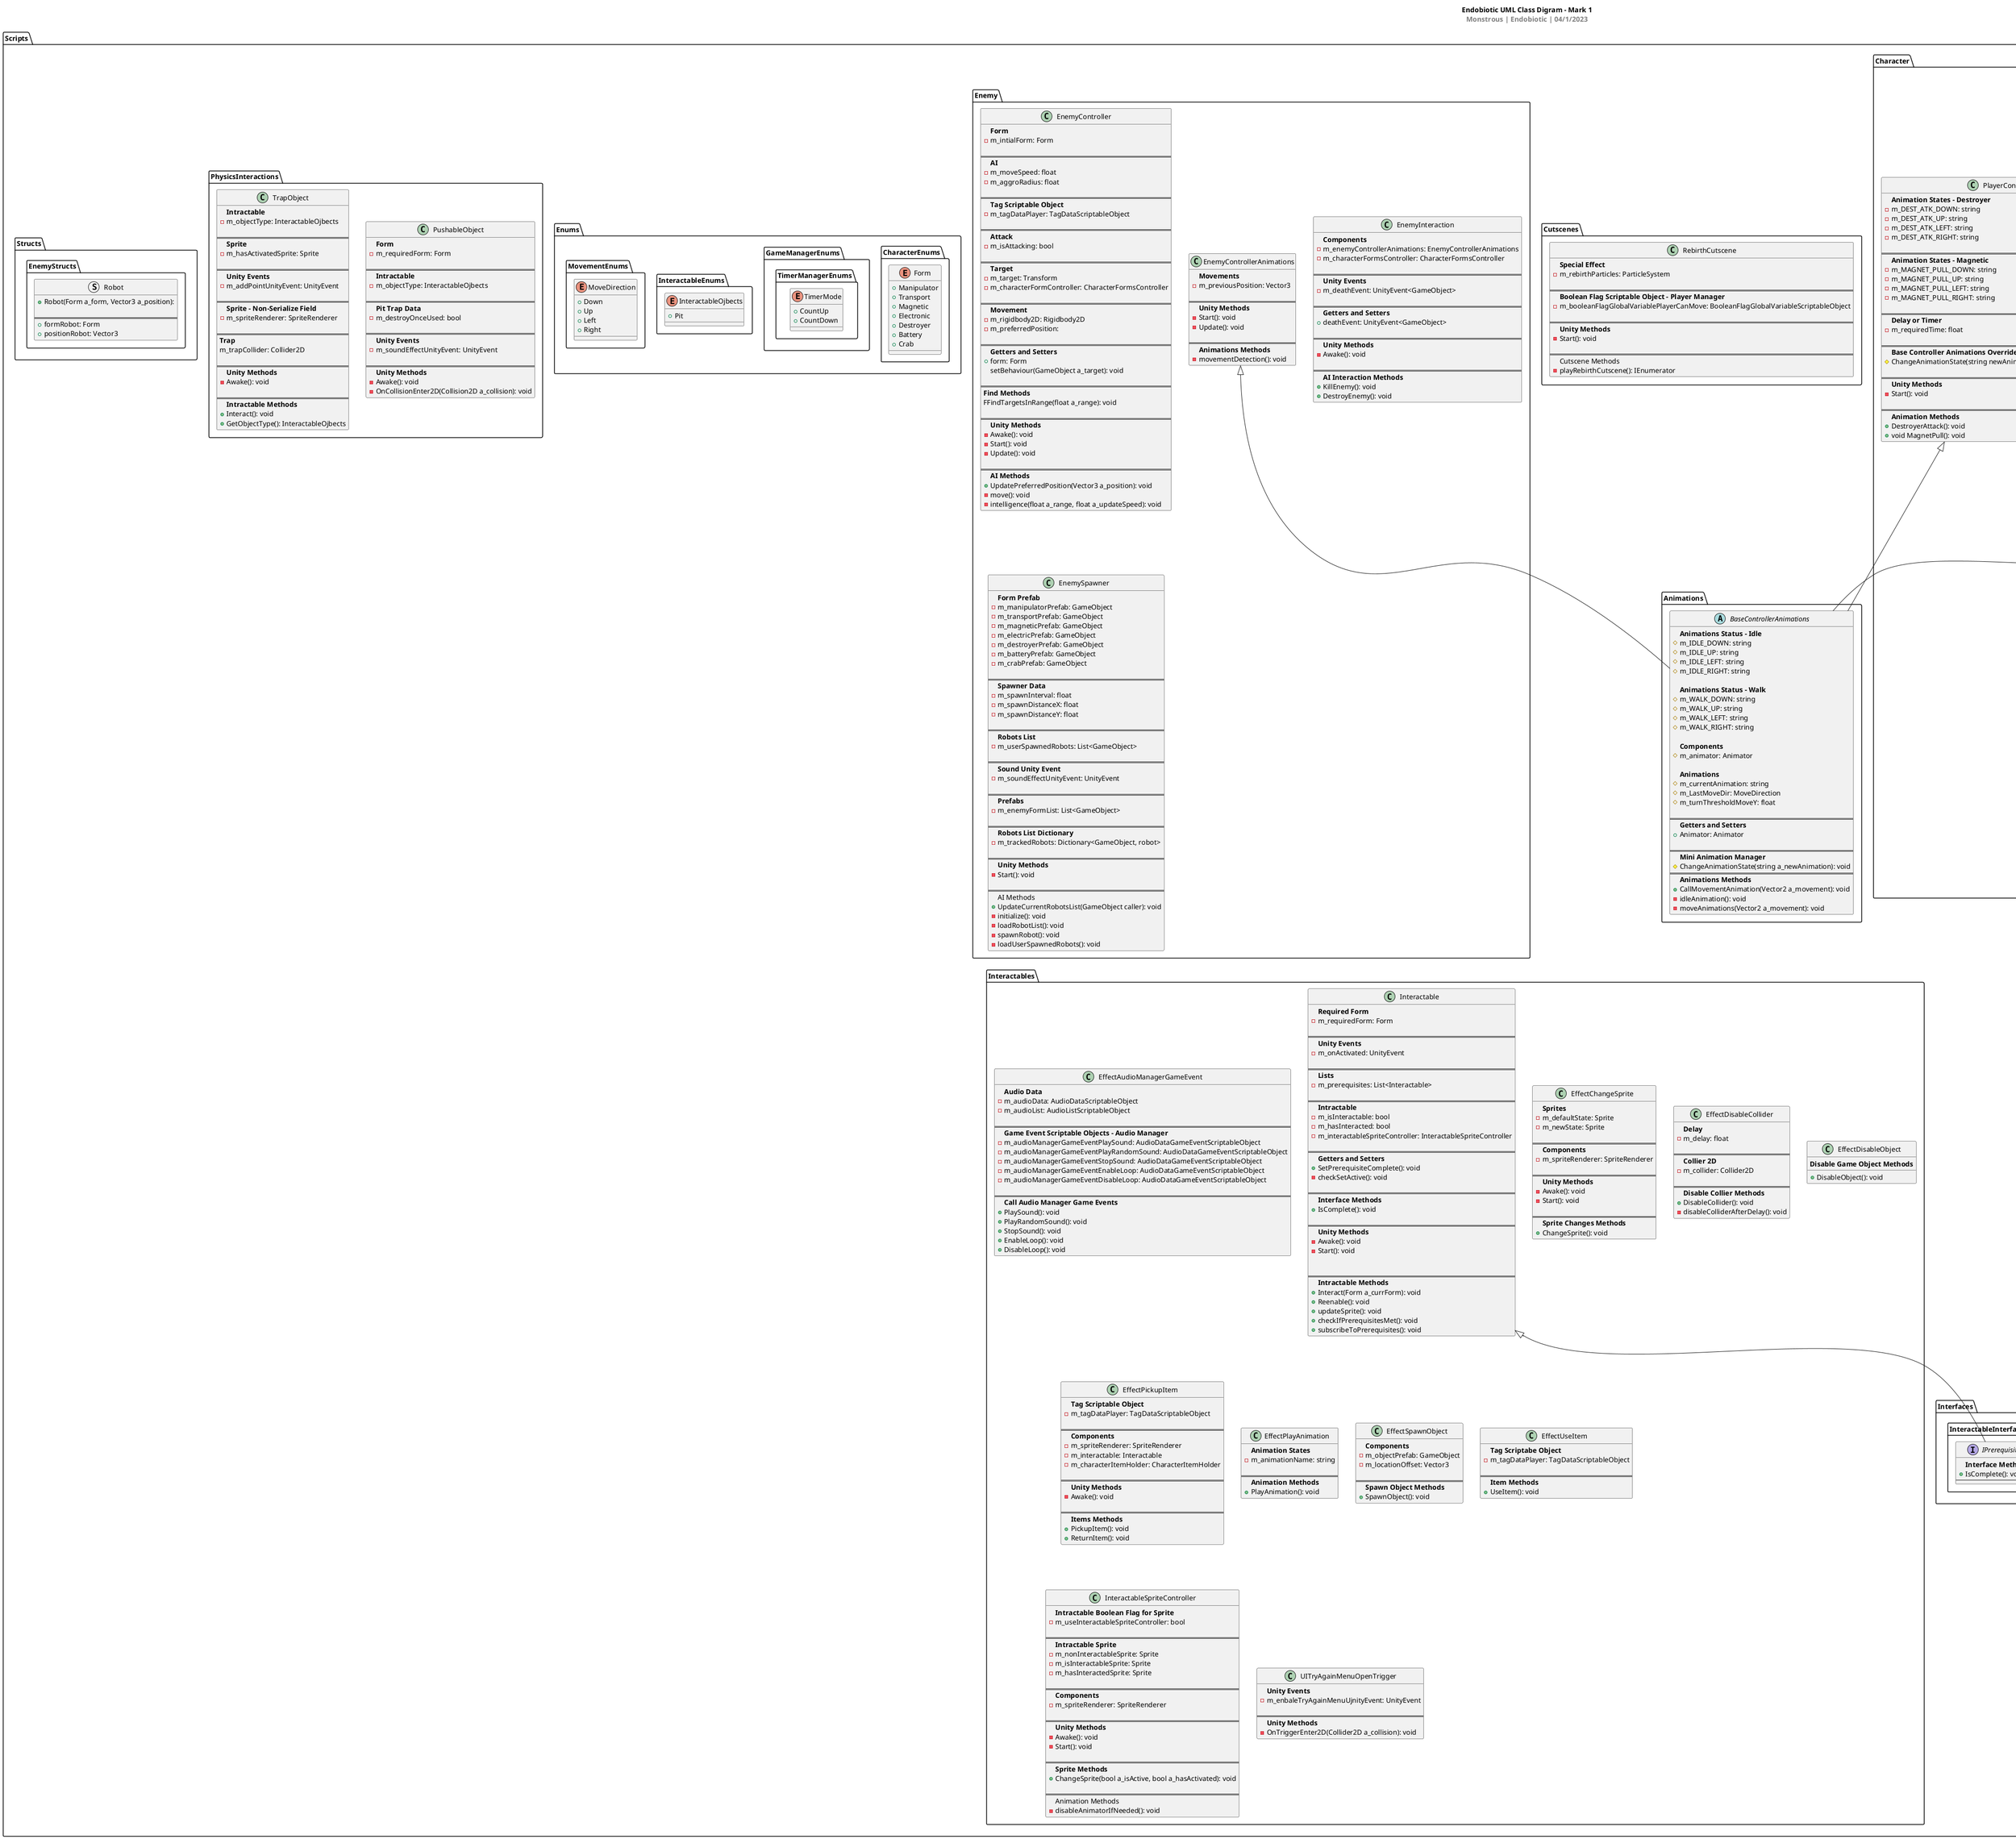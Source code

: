 @startuml Class Diagram Mark 1
title Endobiotic UML Class Digram - Mark 1\n<color:Gray>Monstrous | Endobiotic | 04/1/2023</color>

package Scripts <<Folder>> 
{
    package Animations <<Folder>> 
    {
        abstract Class BaseControllerAnimations 
        {
            <b>Animations Status - Idle
            #m_IDLE_DOWN: string
            #m_IDLE_UP: string
            #m_IDLE_LEFT: string
            #m_IDLE_RIGHT: string
            
            <b>Animations Status - Walk
            #m_WALK_DOWN: string
            #m_WALK_UP: string
            #m_WALK_LEFT: string
            #m_WALK_RIGHT: string
            
            <b>Components
            #m_animator: Animator
           
            <b>Animations
            #m_currentAnimation: string
            #m_LastMoveDir: MoveDirection
            #m_turnThresholdMoveY: float

            ===
            <b>Getters and Setters
            +Animator: Animator 

            ===
            <b>Mini Animation Manager
            #ChangeAnimationState(string a_newAnimation): void
            ===
            <b>Animations Methods
            +CallMovementAnimation(Vector2 a_movement): void
            -idleAnimation(): void
            -moveAnimations(Vector2 a_movement): void
        }
    } 

    package Character <<Folder>> 
    {
        CharacterDeathController <|-- BaseControllerAnimations
        PlayerControllerAnimations <|-- BaseControllerAnimations

        class CharacterDeathController 
        {
            <b>Player Death animation
            -m_DEATH

            ====
            <b>Unity Methods
            +Start: void
            
            ====
            <b>Death Animations
            +Die: void

        }

        class CharacterFormsController 
        {
            <b>Player Forms (Game Objects)
            -m_formObjects: List<GameObject>

            ===
            <b>Components
            +m_controllerAnimations: BaseControllerAnimations

            ===
            Player Current form
            -m_currform: Form

            ===
            <b>Getters annd Setters
            +currForm: Form

            ===
            <b>Unity Methods
            -Awake(): void

            ===
            <b>Character Form Methods
            +ChangeForm(Form a_newForm): void
            -Init: void

        }

        class CharacterInteractionController 
        {
            <b>Prefabs
            -m_deathPrefab: GameObject

            ===
            <b>Special Effects
            -m_riseAgainParticles: ParticleSystem

            ===
            <b>Sounds
            -m_soundEffectUnityEvent: UnityEvent

            ====
            <b>Invulnerable Timer - Serialize Fields
            -m_invulnerableTimeSF: float

            ===
            <b>Tags Scripbale Object
            -m_tagDataEnemy: TagDataScriptableObject
            -m_tagDataInteractable: TagDataScriptableObject

            ===
            <b>Boolean Flag Scriptable Object - Player Manager
            -m_booleanFlagGlobalVariablePlayerCanMove: BooleanFlagGlobalVariableScriptableObject

            ===
            <b>Components
            -m_characterFormsController: CharacterFormsController
            -m_characterItemHolder: CharacterItemHolder

            ===
            <b>Current Intractable
            -m_currentlyInteractable: List<Interactable> 

            ===
            Invulnerable Timer - Non-Serialize Fields
            -m_invulnerableTimer:float

            ===
            <b>Unity Methods
            -Awake(): void
            -Start(): void
            -OnCollisionEnter2D(Collision2D a_collision2D): void
            -OnTriggerEnter2D(Collider2D a_collider2D): void
            -OnTriggerExit2D(Collider2D a_collider2D): void

            ===
            <b>Character Interaction Methods
            +Interact(): void
            -addIntractable(Collider2D a_collider2D): void
            -removeIntractable(Collider2D a_collider2D): void
            -respawnCrab(): void
            -respawnAsNewForm(Form a_newForm, Vector3 a_position): void
            -respawnCharacter(Collision2D a_collision2D): void
            -waitWhileDead(float a_duration): void
        }

        class CharacterItemHolder
        {
            <b>Sprite
            -m_itemSpriteRenderer: SpriteRenderer

            ===
            <b>Intractable
            -m_currentPickupObject: EffectPickupItem

            ===
            <b>Unity Methods
            Start(): void

            ===
            <b>Item Holder Methods
            +AddItem(EffectPickupItem a_pickupItem, Sprite a_itemSprite): void
            +DropItem(): void
            +UseItem(): void
        }

        class DestroyerFormAttack 
        {
            <b>Components
            -m_playerControllerAnimations: PlayerControllerAnimations

            ===
            <b>Unity Methods
            -Update():void

        }

        class PlayerController 
        {
            <b>Components (Reference by Unity)
            -m_playerAnimation: PlayerControllerAnimations

            ===
            <b>Global Scriptable Object Variable
            -m_booleanFlagGlobalVariablePlayerCanMove: BooleanFlagGlobalVariableScriptableObject

            ===
            <b>Move
            -m_moveSpeed: float
            -m_movement: Vector2

            ===
            <b>Components (Initializes in Awake)
            -m_rigidBody2D: Rigidbody2D
            -m_characterInteractionController: CharacterInteractionController

            ===
            <b>Unity Methods
            -Awake(): void
            -Update(): void
            -FixedUpdate(): void

            ===
            <b>Player Controller Methods
            -inputs(): void
            -move(): void
            -interact(): void
        }

        class PlayerControllerAnimations
        {
            <b>Animation States - Destroyer
            -m_DEST_ATK_DOWN: string
            -m_DEST_ATK_UP: string
            -m_DEST_ATK_LEFT: string
            -m_DEST_ATK_RIGHT: string

            ===
            <b>Animation States - Magnetic
            -m_MAGNET_PULL_DOWN: string
            -m_MAGNET_PULL_UP: string
            -m_MAGNET_PULL_LEFT: string
            -m_MAGNET_PULL_RIGHT: string

            ===
            <b>Delay or Timer
            -m_requiredTime: float

            ===
            <b>Base Controller Animations Override Methods - Player Controller Animations
            #ChangeAnimationState(string newAnimation): void

            ===
            <b>Unity Methods
            -Start(): void

            ===
            <b>Animation Methods
            +DestroyerAttack(): void
            +void MagnetPull(): void
        }

        class PlayerControllerUI 
        {
            <b>Boolean Flag Global Variable Scriptable Object - UI Manager
            -m_booleanFlagGlobalVariableUIManagerPauseMenuIsActive: BooleanFlagGlobalVariableScriptableObject
            
            ===
            <b>Unity Events
            -m_enablePauseMneuUnityEevnt: UnityEvent
            -m_disablePauseMneuUnityEevnt: UnityEvent

            ===
            <b>Unity Methods
            +Update(): void
        }

    }

    package Cutscenes <<Folder>> 
    {
        class RebirthCutscene 
        {
            <b>Special Effect
            -m_rebirthParticles: ParticleSystem

            ===
            <b>Boolean Flag Scriptable Object - Player Manager
            -m_booleanFlagGlobalVariablePlayerCanMove: BooleanFlagGlobalVariableScriptableObject

            ===
            <b>Unity Methods
            -Start(): void

            ===
            Cutscene Methods
            -playRebirthCutscene(): IEnumerator
        }
    }

    package Enemy <<Folder>> 
    {
         EnemyControllerAnimations <|-- BaseControllerAnimations

        class EnemyController 
        {
            <b>Form
            -m_intialForm: Form

            ===
            <b>AI
            -m_moveSpeed: float
            -m_aggroRadius: float

            ===
            <b>Tag Scriptable Object
            -m_tagDataPlayer: TagDataScriptableObject

            ===
            <b>Attack
            -m_isAttacking: bool 

            ===
            <b>Target
            -m_target: Transform
            -m_characterFormController: CharacterFormsController

            ===
            <b>Movement
            -m_rigidbody2D: Rigidbody2D
            -m_preferredPosition:

            ===
            <b>Getters and Setters
            +form: Form
            setBehaviour(GameObject a_target): void

            ===
            <b>Find Methods
            FFindTargetsInRange(float a_range): void

            ===
            <b>Unity Methods
            -Awake(): void
            -Start(): void
            -Update(): void

            ===
            <b>AI Methods
            +UpdatePreferredPosition(Vector3 a_position): void
            -move(): void
            -intelligence(float a_range, float a_updateSpeed): void
        }

        class EnemyControllerAnimations 
        {
            <b>Movements
            -m_previousPosition: Vector3

            ===
            <b>Unity Methods
            -Start(): void
            -Update(): void

            ===
            <b>Animations Methods
            -movementDetection(): void
        }

        class EnemyInteraction 
        {
            <b>Components
            -m_enemyControllerAnimations: EnemyControllerAnimations
            -m_characterFormsController: CharacterFormsController

            ===
            <b>Unity Events
            -m_deathEvent: UnityEvent<GameObject>

            ===
            <b>Getters and Setters
            +deathEvent: UnityEvent<GameObject>

            ===
            <b>Unity Methods
            -Awake(): void

            ===
            <b>AI Interaction Methods
            +KillEnemy(): void
            +DestroyEnemy(): void
        }

       class EnemySpawner 
       {
            <b>Form Prefab
            -m_manipulatorPrefab: GameObject
            -m_transportPrefab: GameObject
            -m_magneticPrefab: GameObject
            -m_electricPrefab: GameObject
            -m_destroyerPrefab: GameObject
            -m_batteryPrefab: GameObject
            -m_crabPrefab: GameObject

            ===
            <b>Spawner Data
            -m_spawnInterval: float
            -m_spawnDistanceX: float
            -m_spawnDistanceY: float

            ===
            <b>Robots List
            -m_userSpawnedRobots: List<GameObject>

            ===
            <b>Sound Unity Event
            -m_soundEffectUnityEvent: UnityEvent

            ===
            <b>Prefabs
            -m_enemyFormList: List<GameObject>

            ===
            <b>Robots List Dictionary
            -m_trackedRobots: Dictionary<GameObject, robot>

            ===
            <b>Unity Methods
            -Start(): void

            ===
            AI Methods
            +UpdateCurrentRobotsList(GameObject caller): void
            -initialize(): void
            -loadRobotList(): void
            -spawnRobot(): void
            -loadUserSpawnedRobots(): void
       }
    }

    package Enums <<Folder>>
    {
        package CharacterEnums <<Folder>>
        {
            enum Form 
            {
                +Manipulator
                +Transport
                +Magnetic
                +Electronic
                +Destroyer
                +Battery
                +Crab
            }
        }
        
        package GameManagerEnums <<Folder>> 
        {
            package TimerManagerEnums <<Folder>> 
            {
                enum TimerMode
                {
                    +CountUp
                    +CountDown
                }
            }
        }

        package InteractableEnums <<Folder>>
        {
            enum InteractableOjbects 
            {
                +Pit
            }
        }

        package MovementEnums <<Folder>>
        {
            enum MoveDirection 
            {
                +Down
                +Up
                +Left
                +Right
            }
        }
    }

    package GameManager <<Folder>>
    {
        class AudioGameManager 
        {
            <b>Audio List
            -m_audioListSoundEffects: AudioListScriptableObject
            -m_audioListSoundtracks: AudioListScriptableObject

            ===
            <b>Game Objects
            -m_soundEffectsGameObject: GameObject
            -m_soundtrackGameObject: GameObject

            ===
            <b>Getters and Setters
            -setAudioScource(AudioDataScriptableObject a_audioData): void

            ===
            <b>Initialize Methods
            -intializeGameObject(AudioDataScriptableObject a_audioData, GameObject a_parentGameObject): void
            -intializeGameObjects(AudioListScriptableObject a_audioList, GameObject a_parentGameObject): void

            ===
            <b>Audio Game Events
            +PlaySound(AudioDataScriptableObject a_audioData): void
            +PlayRandomSound(AudioListScriptableObject a_audioList): void
            +StopSound(AudioDataScriptableObject a_audioData): void
            +DisableLoop(AudioDataScriptableObject a_audioData): void
            +EnableLoop(AudioDataScriptableObject a_audioData): void

            ===
            <b>Unity Methods
            -Awake(): void
        }

        class LevelLoaderAsyncGameManager 
        {
            <b>Async Operation
            -scenesLoading: List<AsyncOperation>

            ===
            <b>Level Loader Game Events
            +LoadNextScene(LevelDataScriptableObject levelData): void

            ===
            <b>Level Load Methods
            -getScenceLoadProgress(): IEnumerator
        }

        class LevelResetGameManager 
        {
            <b>Data Containers - Scriptable Object
            -m_pointList: PointList
            -m_timerData: TimerDataScriptableObject

            ===
            <b>Level Reset Game Events
            +RestartLevel(): void
        }

        class SettingsGameManager 
        {
            <b>Pause Data
            -m_gameIsPause: bool

            ===
            <b>FPS Data
            -m_lockFps: int
            -m_fps: int

            ===
            <b>Getters and Setters
            -setFPS(int a_fps): void
            -disableVsync(): void

            ===
            <b>Settings Game Events
            +EnablePause(): void
            +DisablePause(): void

            ===
            <b>Unity Methods
            -Start(): void
        }

        class StartLevelGameManager
        {
            <b>Unity Event
            -m_startTimerUnityEvent: UnityEvent
            -m_soundEffectUnityEvent: UnityEvent

            ===
            <b>Unity Methods
            -Start(): void

            ===
            <b>Start Level Methods
            -startLevel(): void
        }

        class TimerManager 
        {
            <b>Time Data
            -m_timerData: TimerDataScriptableObject

            ===
            <b>Timer Game Events
            +SetUpTimer(TimerDataScriptableObject a_timerData): void
            +EnableTime(TimerDataScriptableObject a_timerData): void

            ===
            Timer Mode Methods
            -UpdateTimer(TimerDataScriptableObject a_timerData): void
            -countUpTimer(TimerDataScriptableObject a_timerData): void
            -countDownTimer(TimerDataScriptableObject a_timerData): void

            ===
            <b>Unity Methods
            -Update(): void
        }
    }

    package Interfaces <<Folder>>
    {
        package InteractableInterfaces <<Folder>>
        {
            interface IPrerequisite 
            {
                <b>Interface Methods
                +IsComplete(): void
                ---
            }
        }
    }

    package Interactables <<Folder>> 
    {
        Interactable <|-- IPrerequisite

        class EffectAudioManagerGameEvent
        {
            <b>Audio Data
            -m_audioData: AudioDataScriptableObject
            -m_audioList: AudioListScriptableObject

            ===
            <b>Game Event Scriptable Objects - Audio Manager
            -m_audioManagerGameEventPlaySound: AudioDataGameEventScriptableObject
            -m_audioManagerGameEventPlayRandomSound: AudioDataGameEventScriptableObject
            -m_audioManagerGameEventStopSound: AudioDataGameEventScriptableObject
            -m_audioManagerGameEventEnableLoop: AudioDataGameEventScriptableObject
            -m_audioManagerGameEventDisableLoop: AudioDataGameEventScriptableObject

            ===
            <b>Call Audio Manager Game Events
            +PlaySound(): void
            +PlayRandomSound(): void
            +StopSound(): void
            +EnableLoop(): void
            +DisableLoop(): void
        }

        class EffectChangeSprite 
        {
            <b>Sprites
            -m_defaultState: Sprite
            -m_newState: Sprite

            ===
            <b>Components
            -m_spriteRenderer: SpriteRenderer

            ===
            <b>Unity Methods
            -Awake(): void
            -Start(): void

            ====
            <b>Sprite Changes Methods
            +ChangeSprite(): void
        }

        class EffectDisableCollider 
        {
            <b>Delay
            -m_delay: float

            ===
            <b>Collier 2D
            -m_collider: Collider2D

            ===
            <b>Disable Collier Methods
            +DisableCollider(): void
            -disableColliderAfterDelay(): void
        }

        class EffectDisableObject 
        {
            <b>Disable Game Object Methods
            +DisableObject(): void
        }

        class EffectPickupItem 
        {
            <b>Tag Scriptable Object
            -m_tagDataPlayer: TagDataScriptableObject

            ===
            <b>Components
            -m_spriteRenderer: SpriteRenderer
            -m_interactable: Interactable
            -m_characterItemHolder: CharacterItemHolder

            ===
            <b>Unity Methods
            -Awake(): void

            ===
            <b>Items Methods
            +PickupItem(): void
            +ReturnItem(): void
        }

        class EffectPlayAnimation 
        {
            <b>Animation States
            -m_animationName: string

            ===
            <b>Animation Methods
            +PlayAnimation(): void
        }

        class EffectSpawnObject
        {
            <b>Components
            -m_objectPrefab: GameObject
            -m_locationOffset: Vector3

            ===
            <b>Spawn Object Methods
            +SpawnObject(): void
        }

        class EffectUseItem 
        {
            <b>Tag Scriptabe Object
            -m_tagDataPlayer: TagDataScriptableObject

            ===
            <b>Item Methods
            +UseItem(): void
        }
        
        class Interactable 
        {
            <b>Required Form
            -m_requiredForm: Form

            ===
            <b>Unity Events
            -m_onActivated: UnityEvent

            ===
            <b>Lists
            -m_prerequisites: List<Interactable>

            ===
            <b>Intractable
            -m_isInteractable: bool
            -m_hasInteracted: bool
            -m_interactableSpriteController: InteractableSpriteController

            ===
            <b>Getters and Setters
            +SetPrerequisiteComplete(): void
            -checkSetActive(): void

            ===
            <b>Interface Methods
            +IsComplete(): void 

            ===
            <b>Unity Methods
            -Awake(): void
            -Start(): void


            ===
            <b>Intractable Methods
            +Interact(Form a_currForm): void
            +Reenable(): void
            +updateSprite(): void
            +checkIfPrerequisitesMet(): void
            +subscribeToPrerequisites(): void
        }

        class InteractableSpriteController
        {
            <b>Intractable Boolean Flag for Sprite
            -m_useInteractableSpriteController: bool

            ===
            <b>Intractable Sprite
            -m_nonInteractableSprite: Sprite
            -m_isInteractableSprite: Sprite
            -m_hasInteractedSprite: Sprite

            ===
            <b>Components
            -m_spriteRenderer: SpriteRenderer

            ===
            <b>Unity Methods
            -Awake(): void
            -Start(): void

            ===
            <b>Sprite Methods
            +ChangeSprite(bool a_isActive, bool a_hasActivated): void

            ===
            Animation Methods
            -disableAnimatorIfNeeded(): void
        }

        class UITryAgainMenuOpenTrigger 
        {
            <b>Unity Events
            -m_enbaleTryAgainMenuUjnityEvent: UnityEvent

            ===
            <b>Unity Methods
            -OnTriggerEnter2D(Collider2D a_collision): void
        }
    }

    package PhysicsInteractions <<Folder>>
    {
        class PushableObject
        {
            <b>Form
            -m_requiredForm: Form
            
            ===
            <b>Intractable
            -m_objectType: InteractableOjbects 

            ===
            <b>Pit Trap Data
            -m_destroyOnceUsed: bool

            ===
            <b>Unity Events
            -m_soundEffectUnityEvent: UnityEvent

            ===
            <b>Unity Methods
            -Awake(): void
            -OnCollisionEnter2D(Collision2D a_collision): void
        }

        class TrapObject 
        {
            <b>Intractable
            -m_objectType: InteractableOjbects

            ===
            <b>Sprite
            -m_hasActivatedSprite: Sprite

            ===
            <b>Unity Events
            -m_addPointUnityEvent: UnityEvent

            ===
            <b>Sprite - Non-Serialize Field
            -m_spriteRenderer: SpriteRenderer

            ===
            <b>Trap
            m_trapCollider: Collider2D

            ===
            <b>Unity Methods 
            -Awake(): void

            ===
            <b>Intractable Methods
            +Interact(): void
            +GetObjectType(): InteractableOjbects
        }
    }

    package Structs <<Folder>>
    {
        package EnemyStructs <<Folder>>
        {
            struct Robot 
            {
                +Robot(Form a_form, Vector3 a_position):

                ===
                +formRobot: Form
                +positionRobot: Vector3
            }
        }
    }
}

@enduml